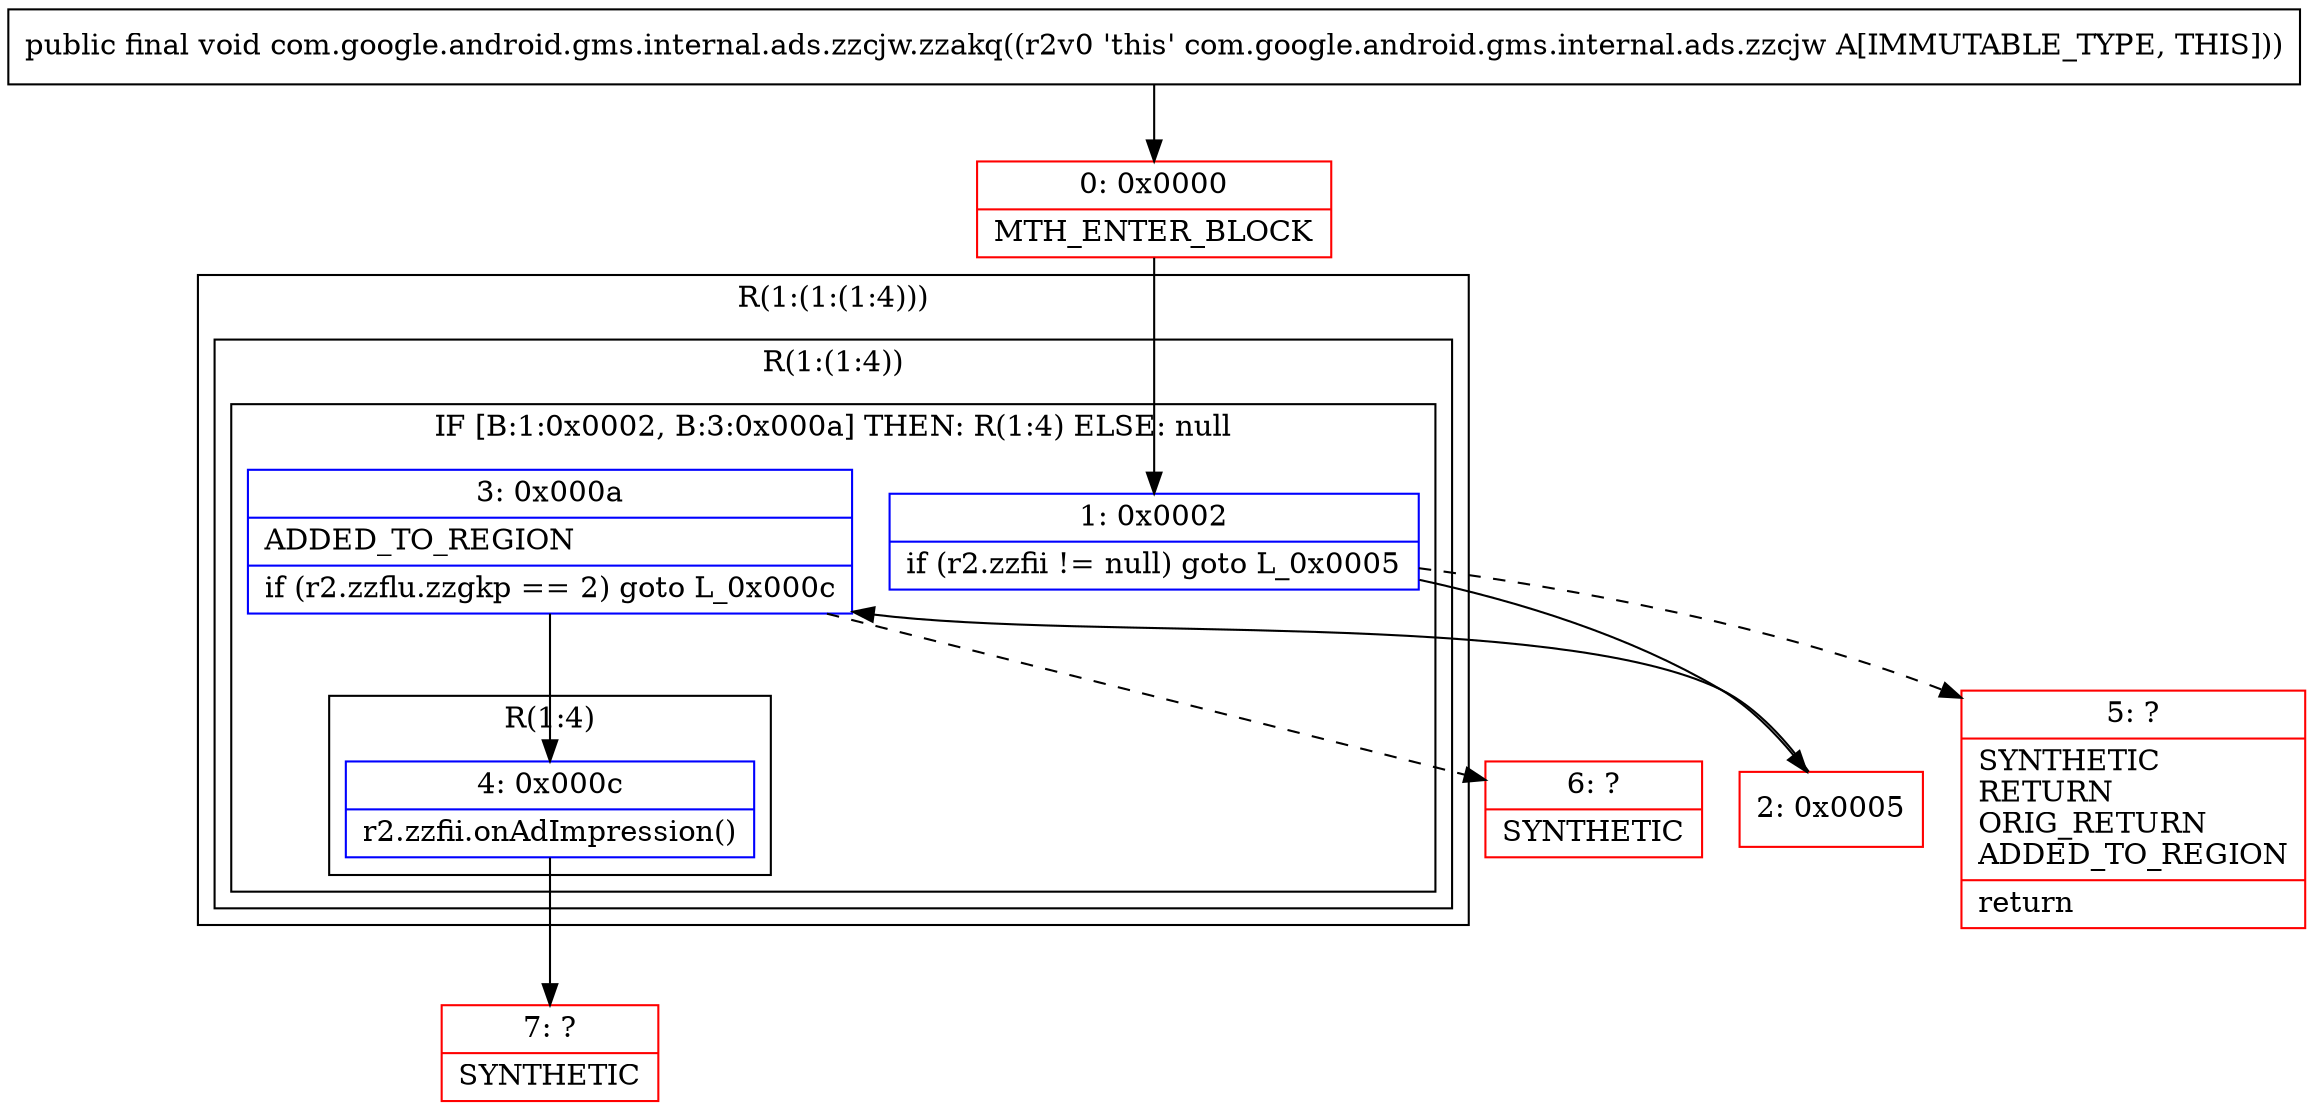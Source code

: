 digraph "CFG forcom.google.android.gms.internal.ads.zzcjw.zzakq()V" {
subgraph cluster_Region_1329514831 {
label = "R(1:(1:(1:4)))";
node [shape=record,color=blue];
subgraph cluster_Region_152053142 {
label = "R(1:(1:4))";
node [shape=record,color=blue];
subgraph cluster_IfRegion_1476511212 {
label = "IF [B:1:0x0002, B:3:0x000a] THEN: R(1:4) ELSE: null";
node [shape=record,color=blue];
Node_1 [shape=record,label="{1\:\ 0x0002|if (r2.zzfii != null) goto L_0x0005\l}"];
Node_3 [shape=record,label="{3\:\ 0x000a|ADDED_TO_REGION\l|if (r2.zzflu.zzgkp == 2) goto L_0x000c\l}"];
subgraph cluster_Region_1825078466 {
label = "R(1:4)";
node [shape=record,color=blue];
Node_4 [shape=record,label="{4\:\ 0x000c|r2.zzfii.onAdImpression()\l}"];
}
}
}
}
Node_0 [shape=record,color=red,label="{0\:\ 0x0000|MTH_ENTER_BLOCK\l}"];
Node_2 [shape=record,color=red,label="{2\:\ 0x0005}"];
Node_5 [shape=record,color=red,label="{5\:\ ?|SYNTHETIC\lRETURN\lORIG_RETURN\lADDED_TO_REGION\l|return\l}"];
Node_6 [shape=record,color=red,label="{6\:\ ?|SYNTHETIC\l}"];
Node_7 [shape=record,color=red,label="{7\:\ ?|SYNTHETIC\l}"];
MethodNode[shape=record,label="{public final void com.google.android.gms.internal.ads.zzcjw.zzakq((r2v0 'this' com.google.android.gms.internal.ads.zzcjw A[IMMUTABLE_TYPE, THIS])) }"];
MethodNode -> Node_0;
Node_1 -> Node_2;
Node_1 -> Node_5[style=dashed];
Node_3 -> Node_4;
Node_3 -> Node_6[style=dashed];
Node_4 -> Node_7;
Node_0 -> Node_1;
Node_2 -> Node_3;
}

